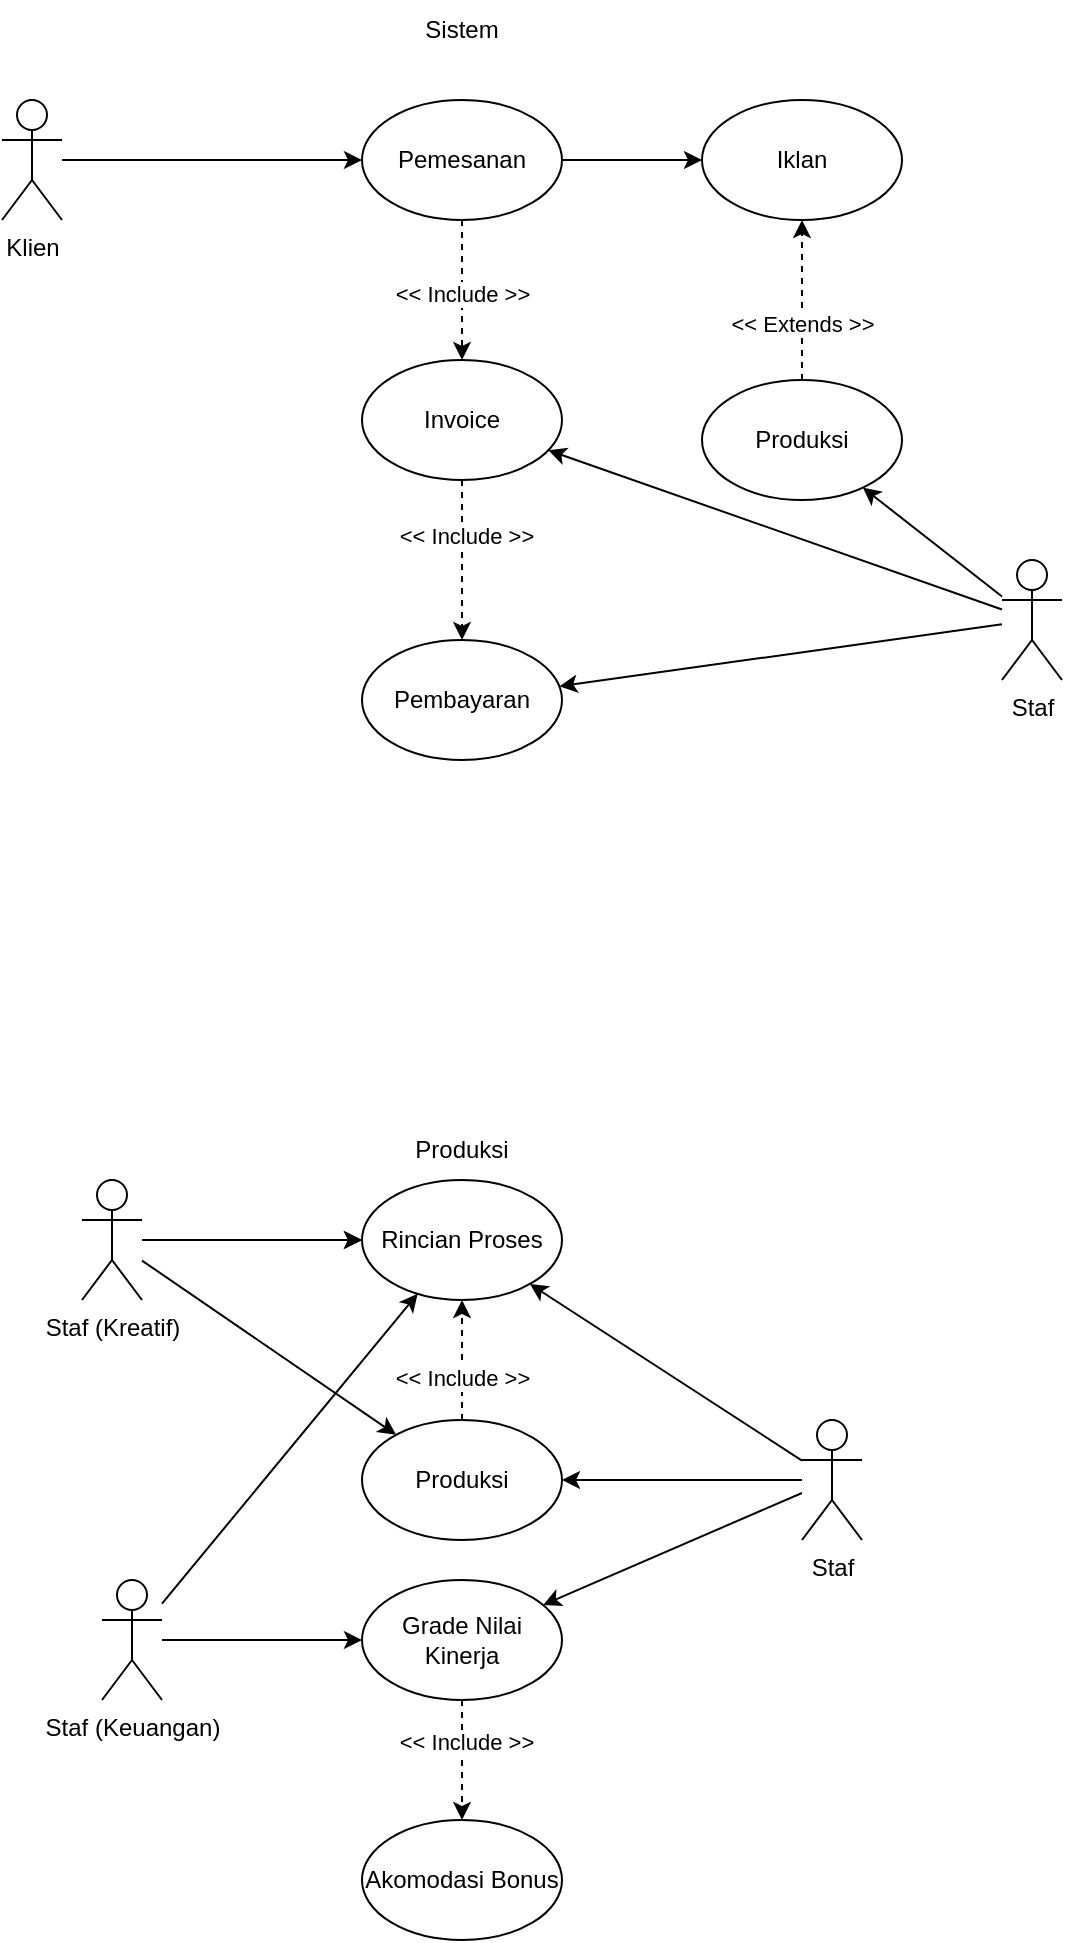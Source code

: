 <mxfile version="17.1.2" type="github">
  <diagram id="mhlY-VICcv9-udNFjMRb" name="Page-1">
    <mxGraphModel dx="1422" dy="692" grid="1" gridSize="10" guides="1" tooltips="1" connect="1" arrows="1" fold="1" page="1" pageScale="1" pageWidth="850" pageHeight="1100" math="0" shadow="0">
      <root>
        <mxCell id="0" />
        <mxCell id="1" parent="0" />
        <mxCell id="FFN7zGJf1LCNLMWHIB81-2" value="Klien" style="shape=umlActor;verticalLabelPosition=bottom;verticalAlign=top;html=1;outlineConnect=0;" vertex="1" parent="1">
          <mxGeometry x="160" y="140" width="30" height="60" as="geometry" />
        </mxCell>
        <mxCell id="FFN7zGJf1LCNLMWHIB81-6" value="Sistem" style="text;html=1;strokeColor=none;fillColor=none;align=center;verticalAlign=middle;whiteSpace=wrap;rounded=0;" vertex="1" parent="1">
          <mxGeometry x="360" y="90" width="60" height="30" as="geometry" />
        </mxCell>
        <mxCell id="FFN7zGJf1LCNLMWHIB81-7" value="" style="endArrow=classic;html=1;rounded=0;" edge="1" parent="1" source="FFN7zGJf1LCNLMWHIB81-2" target="FFN7zGJf1LCNLMWHIB81-8">
          <mxGeometry width="50" height="50" relative="1" as="geometry">
            <mxPoint x="400" y="380" as="sourcePoint" />
            <mxPoint x="350" y="170" as="targetPoint" />
          </mxGeometry>
        </mxCell>
        <mxCell id="FFN7zGJf1LCNLMWHIB81-8" value="Pemesanan" style="ellipse;whiteSpace=wrap;html=1;" vertex="1" parent="1">
          <mxGeometry x="340" y="140" width="100" height="60" as="geometry" />
        </mxCell>
        <mxCell id="FFN7zGJf1LCNLMWHIB81-9" value="" style="endArrow=classic;html=1;rounded=0;" edge="1" parent="1" source="FFN7zGJf1LCNLMWHIB81-8" target="FFN7zGJf1LCNLMWHIB81-11">
          <mxGeometry width="50" height="50" relative="1" as="geometry">
            <mxPoint x="400" y="380" as="sourcePoint" />
            <mxPoint x="560" y="170" as="targetPoint" />
          </mxGeometry>
        </mxCell>
        <mxCell id="FFN7zGJf1LCNLMWHIB81-11" value="Iklan" style="ellipse;whiteSpace=wrap;html=1;" vertex="1" parent="1">
          <mxGeometry x="510" y="140" width="100" height="60" as="geometry" />
        </mxCell>
        <mxCell id="FFN7zGJf1LCNLMWHIB81-15" value="" style="endArrow=classic;html=1;rounded=0;dashed=1;" edge="1" parent="1" source="FFN7zGJf1LCNLMWHIB81-22" target="FFN7zGJf1LCNLMWHIB81-21">
          <mxGeometry width="50" height="50" relative="1" as="geometry">
            <mxPoint x="360.0" y="210.004" as="sourcePoint" />
            <mxPoint x="310" y="280" as="targetPoint" />
          </mxGeometry>
        </mxCell>
        <mxCell id="FFN7zGJf1LCNLMWHIB81-17" value="&amp;lt;&amp;lt; Include &amp;gt;&amp;gt;" style="edgeLabel;html=1;align=center;verticalAlign=middle;resizable=0;points=[];" vertex="1" connectable="0" parent="FFN7zGJf1LCNLMWHIB81-15">
          <mxGeometry x="-0.302" y="1" relative="1" as="geometry">
            <mxPoint x="1" as="offset" />
          </mxGeometry>
        </mxCell>
        <mxCell id="FFN7zGJf1LCNLMWHIB81-18" value="" style="endArrow=classic;html=1;rounded=0;dashed=1;" edge="1" parent="1" source="FFN7zGJf1LCNLMWHIB81-8" target="FFN7zGJf1LCNLMWHIB81-22">
          <mxGeometry width="50" height="50" relative="1" as="geometry">
            <mxPoint x="429.996" y="208.912" as="sourcePoint" />
            <mxPoint x="480" y="280" as="targetPoint" />
          </mxGeometry>
        </mxCell>
        <mxCell id="FFN7zGJf1LCNLMWHIB81-19" value="&amp;lt;&amp;lt; Include &amp;gt;&amp;gt;" style="edgeLabel;html=1;align=center;verticalAlign=middle;resizable=0;points=[];" vertex="1" connectable="0" parent="FFN7zGJf1LCNLMWHIB81-18">
          <mxGeometry x="-0.302" y="1" relative="1" as="geometry">
            <mxPoint x="-1" y="12" as="offset" />
          </mxGeometry>
        </mxCell>
        <mxCell id="FFN7zGJf1LCNLMWHIB81-20" style="edgeStyle=orthogonalEdgeStyle;rounded=0;orthogonalLoop=1;jettySize=auto;html=1;exitX=0.5;exitY=1;exitDx=0;exitDy=0;dashed=1;" edge="1" parent="1" source="FFN7zGJf1LCNLMWHIB81-8" target="FFN7zGJf1LCNLMWHIB81-8">
          <mxGeometry relative="1" as="geometry" />
        </mxCell>
        <mxCell id="FFN7zGJf1LCNLMWHIB81-21" value="Pembayaran" style="ellipse;whiteSpace=wrap;html=1;" vertex="1" parent="1">
          <mxGeometry x="340" y="410" width="100" height="60" as="geometry" />
        </mxCell>
        <mxCell id="FFN7zGJf1LCNLMWHIB81-22" value="Invoice" style="ellipse;whiteSpace=wrap;html=1;" vertex="1" parent="1">
          <mxGeometry x="340" y="270" width="100" height="60" as="geometry" />
        </mxCell>
        <mxCell id="FFN7zGJf1LCNLMWHIB81-23" value="Staf" style="shape=umlActor;verticalLabelPosition=bottom;verticalAlign=top;html=1;outlineConnect=0;" vertex="1" parent="1">
          <mxGeometry x="660" y="370" width="30" height="60" as="geometry" />
        </mxCell>
        <mxCell id="FFN7zGJf1LCNLMWHIB81-25" value="" style="endArrow=classic;html=1;rounded=0;" edge="1" parent="1" source="FFN7zGJf1LCNLMWHIB81-23" target="FFN7zGJf1LCNLMWHIB81-21">
          <mxGeometry width="50" height="50" relative="1" as="geometry">
            <mxPoint x="235" y="180" as="sourcePoint" />
            <mxPoint x="350" y="180" as="targetPoint" />
          </mxGeometry>
        </mxCell>
        <mxCell id="FFN7zGJf1LCNLMWHIB81-26" value="" style="endArrow=classic;html=1;rounded=0;" edge="1" parent="1" source="FFN7zGJf1LCNLMWHIB81-23" target="FFN7zGJf1LCNLMWHIB81-22">
          <mxGeometry width="50" height="50" relative="1" as="geometry">
            <mxPoint x="240" y="389.565" as="sourcePoint" />
            <mxPoint x="307.344" y="342.717" as="targetPoint" />
          </mxGeometry>
        </mxCell>
        <mxCell id="FFN7zGJf1LCNLMWHIB81-36" value="Produksi" style="ellipse;whiteSpace=wrap;html=1;" vertex="1" parent="1">
          <mxGeometry x="510" y="280" width="100" height="60" as="geometry" />
        </mxCell>
        <mxCell id="FFN7zGJf1LCNLMWHIB81-37" value="" style="endArrow=classic;html=1;rounded=0;dashed=1;" edge="1" parent="1" source="FFN7zGJf1LCNLMWHIB81-36" target="FFN7zGJf1LCNLMWHIB81-11">
          <mxGeometry width="50" height="50" relative="1" as="geometry">
            <mxPoint x="400" y="210" as="sourcePoint" />
            <mxPoint x="400" y="290" as="targetPoint" />
          </mxGeometry>
        </mxCell>
        <mxCell id="FFN7zGJf1LCNLMWHIB81-38" value="&amp;lt;&amp;lt; Extends &amp;gt;&amp;gt;" style="edgeLabel;html=1;align=center;verticalAlign=middle;resizable=0;points=[];" vertex="1" connectable="0" parent="FFN7zGJf1LCNLMWHIB81-37">
          <mxGeometry x="-0.302" y="1" relative="1" as="geometry">
            <mxPoint x="1" as="offset" />
          </mxGeometry>
        </mxCell>
        <mxCell id="FFN7zGJf1LCNLMWHIB81-39" value="" style="endArrow=classic;html=1;rounded=0;" edge="1" parent="1" source="FFN7zGJf1LCNLMWHIB81-23" target="FFN7zGJf1LCNLMWHIB81-36">
          <mxGeometry width="50" height="50" relative="1" as="geometry">
            <mxPoint x="640" y="414.118" as="sourcePoint" />
            <mxPoint x="441.853" y="336.413" as="targetPoint" />
          </mxGeometry>
        </mxCell>
        <mxCell id="FFN7zGJf1LCNLMWHIB81-41" value="Produksi" style="text;html=1;strokeColor=none;fillColor=none;align=center;verticalAlign=middle;whiteSpace=wrap;rounded=0;" vertex="1" parent="1">
          <mxGeometry x="360" y="650" width="60" height="30" as="geometry" />
        </mxCell>
        <mxCell id="FFN7zGJf1LCNLMWHIB81-43" value="Produksi" style="ellipse;whiteSpace=wrap;html=1;" vertex="1" parent="1">
          <mxGeometry x="340" y="800" width="100" height="60" as="geometry" />
        </mxCell>
        <mxCell id="FFN7zGJf1LCNLMWHIB81-45" value="Rincian Proses" style="ellipse;whiteSpace=wrap;html=1;" vertex="1" parent="1">
          <mxGeometry x="340" y="680" width="100" height="60" as="geometry" />
        </mxCell>
        <mxCell id="FFN7zGJf1LCNLMWHIB81-50" style="edgeStyle=orthogonalEdgeStyle;rounded=0;orthogonalLoop=1;jettySize=auto;html=1;exitX=0.5;exitY=1;exitDx=0;exitDy=0;dashed=1;" edge="1" parent="1" source="FFN7zGJf1LCNLMWHIB81-43" target="FFN7zGJf1LCNLMWHIB81-43">
          <mxGeometry relative="1" as="geometry" />
        </mxCell>
        <mxCell id="FFN7zGJf1LCNLMWHIB81-53" value="Staf" style="shape=umlActor;verticalLabelPosition=bottom;verticalAlign=top;html=1;outlineConnect=0;" vertex="1" parent="1">
          <mxGeometry x="560" y="800" width="30" height="60" as="geometry" />
        </mxCell>
        <mxCell id="FFN7zGJf1LCNLMWHIB81-56" value="Grade Nilai Kinerja" style="ellipse;whiteSpace=wrap;html=1;" vertex="1" parent="1">
          <mxGeometry x="340" y="880" width="100" height="60" as="geometry" />
        </mxCell>
        <mxCell id="FFN7zGJf1LCNLMWHIB81-62" value="" style="endArrow=classic;html=1;rounded=0;" edge="1" parent="1" source="FFN7zGJf1LCNLMWHIB81-66" target="FFN7zGJf1LCNLMWHIB81-45">
          <mxGeometry width="50" height="50" relative="1" as="geometry">
            <mxPoint x="640" y="974.118" as="sourcePoint" />
            <mxPoint x="590.422" y="893.808" as="targetPoint" />
          </mxGeometry>
        </mxCell>
        <mxCell id="FFN7zGJf1LCNLMWHIB81-64" value="" style="endArrow=classic;html=1;rounded=0;dashed=1;" edge="1" parent="1" source="FFN7zGJf1LCNLMWHIB81-43" target="FFN7zGJf1LCNLMWHIB81-45">
          <mxGeometry width="50" height="50" relative="1" as="geometry">
            <mxPoint x="400" y="340" as="sourcePoint" />
            <mxPoint x="400" y="420" as="targetPoint" />
          </mxGeometry>
        </mxCell>
        <mxCell id="FFN7zGJf1LCNLMWHIB81-65" value="&amp;lt;&amp;lt; Include &amp;gt;&amp;gt;" style="edgeLabel;html=1;align=center;verticalAlign=middle;resizable=0;points=[];" vertex="1" connectable="0" parent="FFN7zGJf1LCNLMWHIB81-64">
          <mxGeometry x="-0.302" y="1" relative="1" as="geometry">
            <mxPoint x="1" as="offset" />
          </mxGeometry>
        </mxCell>
        <mxCell id="FFN7zGJf1LCNLMWHIB81-69" value="" style="edgeStyle=orthogonalEdgeStyle;rounded=0;orthogonalLoop=1;jettySize=auto;html=1;dashed=1;" edge="1" parent="1" source="FFN7zGJf1LCNLMWHIB81-66" target="FFN7zGJf1LCNLMWHIB81-45">
          <mxGeometry relative="1" as="geometry" />
        </mxCell>
        <mxCell id="FFN7zGJf1LCNLMWHIB81-66" value="Staf (Kreatif)" style="shape=umlActor;verticalLabelPosition=bottom;verticalAlign=top;html=1;outlineConnect=0;" vertex="1" parent="1">
          <mxGeometry x="200" y="680" width="30" height="60" as="geometry" />
        </mxCell>
        <mxCell id="FFN7zGJf1LCNLMWHIB81-67" value="Staf (Keuangan)" style="shape=umlActor;verticalLabelPosition=bottom;verticalAlign=top;html=1;outlineConnect=0;" vertex="1" parent="1">
          <mxGeometry x="210" y="880" width="30" height="60" as="geometry" />
        </mxCell>
        <mxCell id="FFN7zGJf1LCNLMWHIB81-73" value="" style="endArrow=classic;html=1;rounded=0;" edge="1" parent="1" source="FFN7zGJf1LCNLMWHIB81-53" target="FFN7zGJf1LCNLMWHIB81-45">
          <mxGeometry width="50" height="50" relative="1" as="geometry">
            <mxPoint x="670" y="417.368" as="sourcePoint" />
            <mxPoint x="438.688" y="530.995" as="targetPoint" />
          </mxGeometry>
        </mxCell>
        <mxCell id="FFN7zGJf1LCNLMWHIB81-74" value="" style="endArrow=classic;html=1;rounded=0;" edge="1" parent="1" source="FFN7zGJf1LCNLMWHIB81-67" target="FFN7zGJf1LCNLMWHIB81-56">
          <mxGeometry width="50" height="50" relative="1" as="geometry">
            <mxPoint x="570" y="821.081" as="sourcePoint" />
            <mxPoint x="435.515" y="741.117" as="targetPoint" />
          </mxGeometry>
        </mxCell>
        <mxCell id="FFN7zGJf1LCNLMWHIB81-75" value="Akomodasi Bonus" style="ellipse;whiteSpace=wrap;html=1;" vertex="1" parent="1">
          <mxGeometry x="340" y="1000" width="100" height="60" as="geometry" />
        </mxCell>
        <mxCell id="FFN7zGJf1LCNLMWHIB81-76" value="" style="endArrow=classic;html=1;rounded=0;dashed=1;" edge="1" parent="1" source="FFN7zGJf1LCNLMWHIB81-56" target="FFN7zGJf1LCNLMWHIB81-75">
          <mxGeometry width="50" height="50" relative="1" as="geometry">
            <mxPoint x="400" y="810" as="sourcePoint" />
            <mxPoint x="400" y="750" as="targetPoint" />
          </mxGeometry>
        </mxCell>
        <mxCell id="FFN7zGJf1LCNLMWHIB81-77" value="&amp;lt;&amp;lt; Include &amp;gt;&amp;gt;" style="edgeLabel;html=1;align=center;verticalAlign=middle;resizable=0;points=[];" vertex="1" connectable="0" parent="FFN7zGJf1LCNLMWHIB81-76">
          <mxGeometry x="-0.302" y="1" relative="1" as="geometry">
            <mxPoint x="1" as="offset" />
          </mxGeometry>
        </mxCell>
        <mxCell id="FFN7zGJf1LCNLMWHIB81-78" value="" style="endArrow=classic;html=1;rounded=0;" edge="1" parent="1" source="FFN7zGJf1LCNLMWHIB81-67" target="FFN7zGJf1LCNLMWHIB81-45">
          <mxGeometry width="50" height="50" relative="1" as="geometry">
            <mxPoint x="250" y="910.909" as="sourcePoint" />
            <mxPoint x="350.253" y="916.985" as="targetPoint" />
          </mxGeometry>
        </mxCell>
        <mxCell id="FFN7zGJf1LCNLMWHIB81-79" value="" style="endArrow=classic;html=1;rounded=0;" edge="1" parent="1" source="FFN7zGJf1LCNLMWHIB81-53" target="FFN7zGJf1LCNLMWHIB81-56">
          <mxGeometry width="50" height="50" relative="1" as="geometry">
            <mxPoint x="570" y="821.081" as="sourcePoint" />
            <mxPoint x="435.515" y="741.117" as="targetPoint" />
          </mxGeometry>
        </mxCell>
        <mxCell id="FFN7zGJf1LCNLMWHIB81-80" value="" style="endArrow=classic;html=1;rounded=0;" edge="1" parent="1" source="FFN7zGJf1LCNLMWHIB81-53" target="FFN7zGJf1LCNLMWHIB81-43">
          <mxGeometry width="50" height="50" relative="1" as="geometry">
            <mxPoint x="570" y="821.081" as="sourcePoint" />
            <mxPoint x="435.515" y="741.117" as="targetPoint" />
          </mxGeometry>
        </mxCell>
        <mxCell id="FFN7zGJf1LCNLMWHIB81-83" value="" style="endArrow=classic;html=1;rounded=0;" edge="1" parent="1" source="FFN7zGJf1LCNLMWHIB81-66" target="FFN7zGJf1LCNLMWHIB81-43">
          <mxGeometry width="50" height="50" relative="1" as="geometry">
            <mxPoint x="570" y="830.27" as="sourcePoint" />
            <mxPoint x="433.952" y="742.023" as="targetPoint" />
          </mxGeometry>
        </mxCell>
      </root>
    </mxGraphModel>
  </diagram>
</mxfile>
